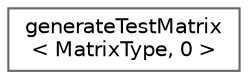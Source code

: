 digraph "类继承关系图"
{
 // LATEX_PDF_SIZE
  bgcolor="transparent";
  edge [fontname=Helvetica,fontsize=10,labelfontname=Helvetica,labelfontsize=10];
  node [fontname=Helvetica,fontsize=10,shape=box,height=0.2,width=0.4];
  rankdir="LR";
  Node0 [id="Node000000",label="generateTestMatrix\l\< MatrixType, 0 \>",height=0.2,width=0.4,color="grey40", fillcolor="white", style="filled",URL="$structgenerate_test_matrix_3_01_matrix_type_00_010_01_4.html",tooltip=" "];
}
